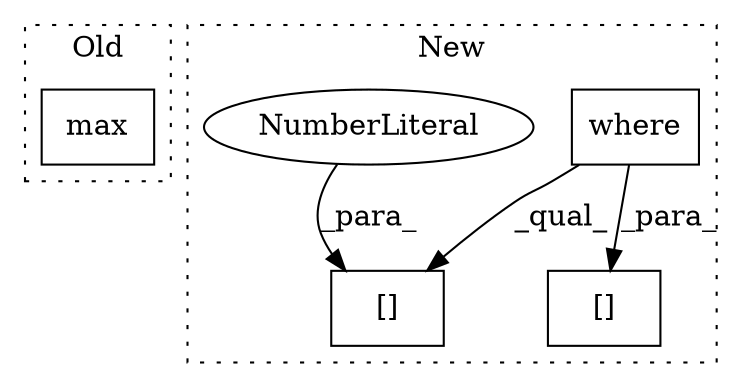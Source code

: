 digraph G {
subgraph cluster0 {
1 [label="max" a="32" s="190,195" l="4,1" shape="box"];
label = "Old";
style="dotted";
}
subgraph cluster1 {
2 [label="where" a="32" s="244,267" l="6,1" shape="box"];
3 [label="[]" a="2" s="238,270" l="31,1" shape="box"];
4 [label="NumberLiteral" a="34" s="269" l="1" shape="ellipse"];
5 [label="[]" a="2" s="355,388" l="2,1" shape="box"];
label = "New";
style="dotted";
}
2 -> 5 [label="_para_"];
2 -> 3 [label="_qual_"];
4 -> 3 [label="_para_"];
}